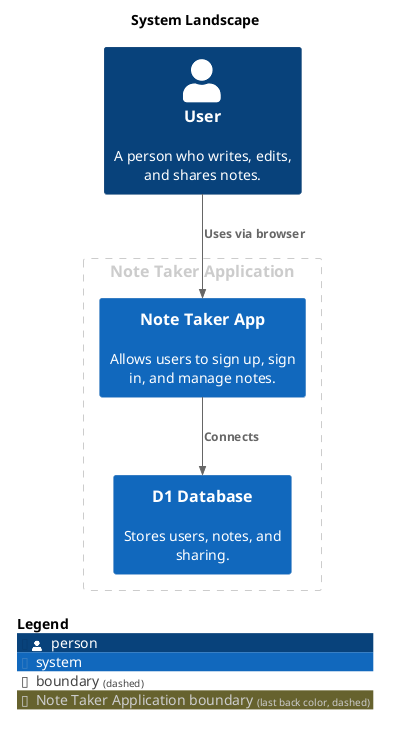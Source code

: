 @startuml
set separator none
title System Landscape

top to bottom direction

!include <C4/C4>
!include <C4/C4_Context>

AddBoundaryTag("Note Taker Application", $borderColor="#cccccc", $fontColor="#cccccc", $borderStyle="dashed")
Boundary(group_1, "Note Taker Application", $tags="Note Taker Application") {
  System(D1Database, "D1 Database", $descr="Stores users, notes, and sharing.", $tags="", $link="")
  System(NoteTakerApp, "Note Taker App", $descr="Allows users to sign up, sign in, and manage notes.", $tags="", $link="")
}

Person(User, "User", $descr="A person who writes, edits, and shares notes.", $tags="", $link="")

Rel(User, NoteTakerApp, "Uses via browser", $techn="", $tags="", $link="")
Rel(NoteTakerApp, D1Database, "Connects", $techn="", $tags="", $link="")

SHOW_LEGEND(true)
@enduml